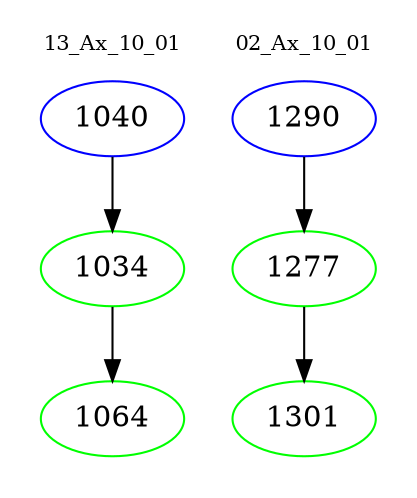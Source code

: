 digraph{
subgraph cluster_0 {
color = white
label = "13_Ax_10_01";
fontsize=10;
T0_1040 [label="1040", color="blue"]
T0_1040 -> T0_1034 [color="black"]
T0_1034 [label="1034", color="green"]
T0_1034 -> T0_1064 [color="black"]
T0_1064 [label="1064", color="green"]
}
subgraph cluster_1 {
color = white
label = "02_Ax_10_01";
fontsize=10;
T1_1290 [label="1290", color="blue"]
T1_1290 -> T1_1277 [color="black"]
T1_1277 [label="1277", color="green"]
T1_1277 -> T1_1301 [color="black"]
T1_1301 [label="1301", color="green"]
}
}
